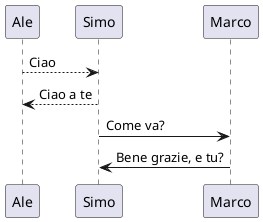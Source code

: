 @startuml
	Ale --> Simo: Ciao
	Ale <-- Simo: Ciao a te
	Simo -> Marco: Come va?
	Simo <- Marco: Bene grazie, e tu?
@enduml
